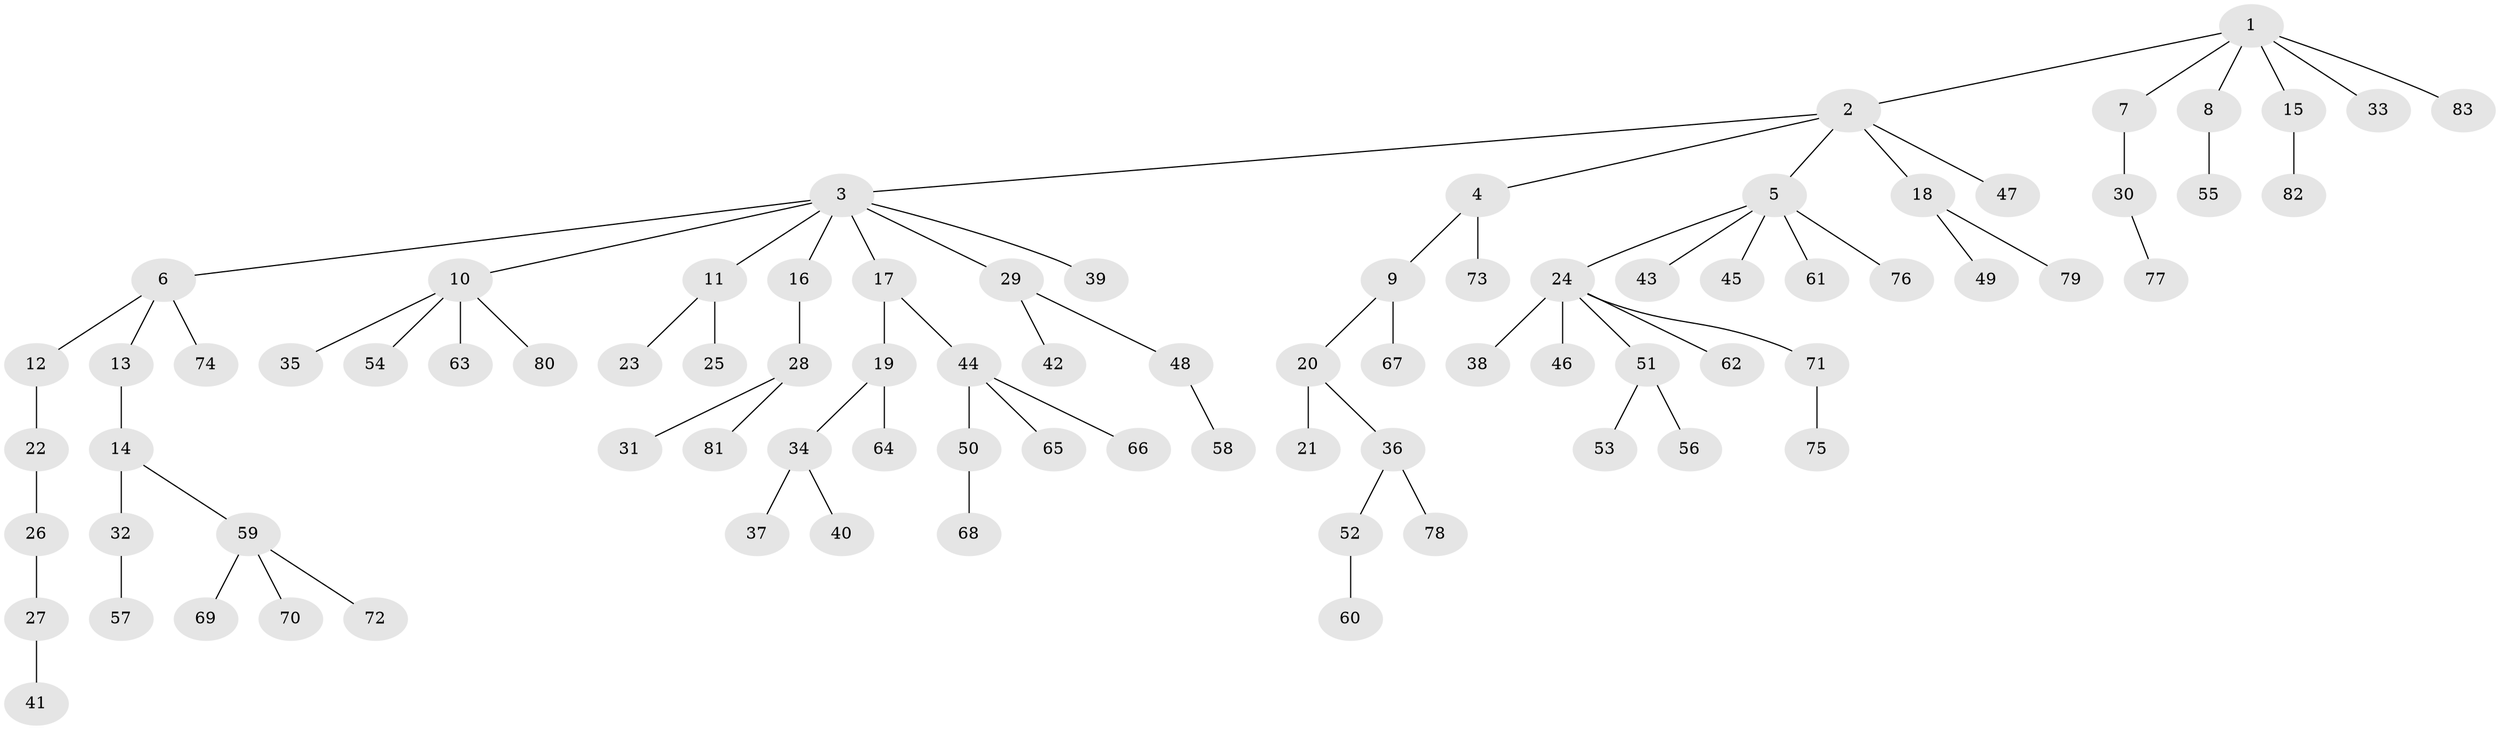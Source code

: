 // coarse degree distribution, {5: 0.06896551724137931, 10: 0.017241379310344827, 4: 0.08620689655172414, 2: 0.1724137931034483, 1: 0.603448275862069, 3: 0.05172413793103448}
// Generated by graph-tools (version 1.1) at 2025/52/02/27/25 19:52:10]
// undirected, 83 vertices, 82 edges
graph export_dot {
graph [start="1"]
  node [color=gray90,style=filled];
  1;
  2;
  3;
  4;
  5;
  6;
  7;
  8;
  9;
  10;
  11;
  12;
  13;
  14;
  15;
  16;
  17;
  18;
  19;
  20;
  21;
  22;
  23;
  24;
  25;
  26;
  27;
  28;
  29;
  30;
  31;
  32;
  33;
  34;
  35;
  36;
  37;
  38;
  39;
  40;
  41;
  42;
  43;
  44;
  45;
  46;
  47;
  48;
  49;
  50;
  51;
  52;
  53;
  54;
  55;
  56;
  57;
  58;
  59;
  60;
  61;
  62;
  63;
  64;
  65;
  66;
  67;
  68;
  69;
  70;
  71;
  72;
  73;
  74;
  75;
  76;
  77;
  78;
  79;
  80;
  81;
  82;
  83;
  1 -- 2;
  1 -- 7;
  1 -- 8;
  1 -- 15;
  1 -- 33;
  1 -- 83;
  2 -- 3;
  2 -- 4;
  2 -- 5;
  2 -- 18;
  2 -- 47;
  3 -- 6;
  3 -- 10;
  3 -- 11;
  3 -- 16;
  3 -- 17;
  3 -- 29;
  3 -- 39;
  4 -- 9;
  4 -- 73;
  5 -- 24;
  5 -- 43;
  5 -- 45;
  5 -- 61;
  5 -- 76;
  6 -- 12;
  6 -- 13;
  6 -- 74;
  7 -- 30;
  8 -- 55;
  9 -- 20;
  9 -- 67;
  10 -- 35;
  10 -- 54;
  10 -- 63;
  10 -- 80;
  11 -- 23;
  11 -- 25;
  12 -- 22;
  13 -- 14;
  14 -- 32;
  14 -- 59;
  15 -- 82;
  16 -- 28;
  17 -- 19;
  17 -- 44;
  18 -- 49;
  18 -- 79;
  19 -- 34;
  19 -- 64;
  20 -- 21;
  20 -- 36;
  22 -- 26;
  24 -- 38;
  24 -- 46;
  24 -- 51;
  24 -- 62;
  24 -- 71;
  26 -- 27;
  27 -- 41;
  28 -- 31;
  28 -- 81;
  29 -- 42;
  29 -- 48;
  30 -- 77;
  32 -- 57;
  34 -- 37;
  34 -- 40;
  36 -- 52;
  36 -- 78;
  44 -- 50;
  44 -- 65;
  44 -- 66;
  48 -- 58;
  50 -- 68;
  51 -- 53;
  51 -- 56;
  52 -- 60;
  59 -- 69;
  59 -- 70;
  59 -- 72;
  71 -- 75;
}
